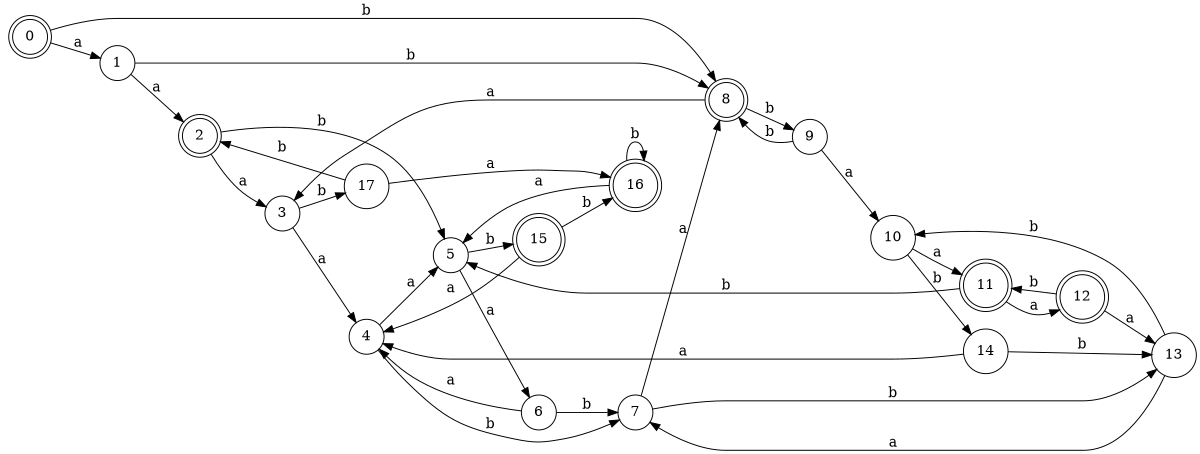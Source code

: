 digraph n15_2 {
__start0 [label="" shape="none"];

rankdir=LR;
size="8,5";

s0 [style="rounded,filled", color="black", fillcolor="white" shape="doublecircle", label="0"];
s1 [style="filled", color="black", fillcolor="white" shape="circle", label="1"];
s2 [style="rounded,filled", color="black", fillcolor="white" shape="doublecircle", label="2"];
s3 [style="filled", color="black", fillcolor="white" shape="circle", label="3"];
s4 [style="filled", color="black", fillcolor="white" shape="circle", label="4"];
s5 [style="filled", color="black", fillcolor="white" shape="circle", label="5"];
s6 [style="filled", color="black", fillcolor="white" shape="circle", label="6"];
s7 [style="filled", color="black", fillcolor="white" shape="circle", label="7"];
s8 [style="rounded,filled", color="black", fillcolor="white" shape="doublecircle", label="8"];
s9 [style="filled", color="black", fillcolor="white" shape="circle", label="9"];
s10 [style="filled", color="black", fillcolor="white" shape="circle", label="10"];
s11 [style="rounded,filled", color="black", fillcolor="white" shape="doublecircle", label="11"];
s12 [style="rounded,filled", color="black", fillcolor="white" shape="doublecircle", label="12"];
s13 [style="filled", color="black", fillcolor="white" shape="circle", label="13"];
s14 [style="filled", color="black", fillcolor="white" shape="circle", label="14"];
s15 [style="rounded,filled", color="black", fillcolor="white" shape="doublecircle", label="15"];
s16 [style="rounded,filled", color="black", fillcolor="white" shape="doublecircle", label="16"];
s17 [style="filled", color="black", fillcolor="white" shape="circle", label="17"];
s0 -> s1 [label="a"];
s0 -> s8 [label="b"];
s1 -> s2 [label="a"];
s1 -> s8 [label="b"];
s2 -> s3 [label="a"];
s2 -> s5 [label="b"];
s3 -> s4 [label="a"];
s3 -> s17 [label="b"];
s4 -> s5 [label="a"];
s4 -> s7 [label="b"];
s5 -> s6 [label="a"];
s5 -> s15 [label="b"];
s6 -> s4 [label="a"];
s6 -> s7 [label="b"];
s7 -> s8 [label="a"];
s7 -> s13 [label="b"];
s8 -> s3 [label="a"];
s8 -> s9 [label="b"];
s9 -> s10 [label="a"];
s9 -> s8 [label="b"];
s10 -> s11 [label="a"];
s10 -> s14 [label="b"];
s11 -> s12 [label="a"];
s11 -> s5 [label="b"];
s12 -> s13 [label="a"];
s12 -> s11 [label="b"];
s13 -> s7 [label="a"];
s13 -> s10 [label="b"];
s14 -> s4 [label="a"];
s14 -> s13 [label="b"];
s15 -> s4 [label="a"];
s15 -> s16 [label="b"];
s16 -> s5 [label="a"];
s16 -> s16 [label="b"];
s17 -> s16 [label="a"];
s17 -> s2 [label="b"];

}